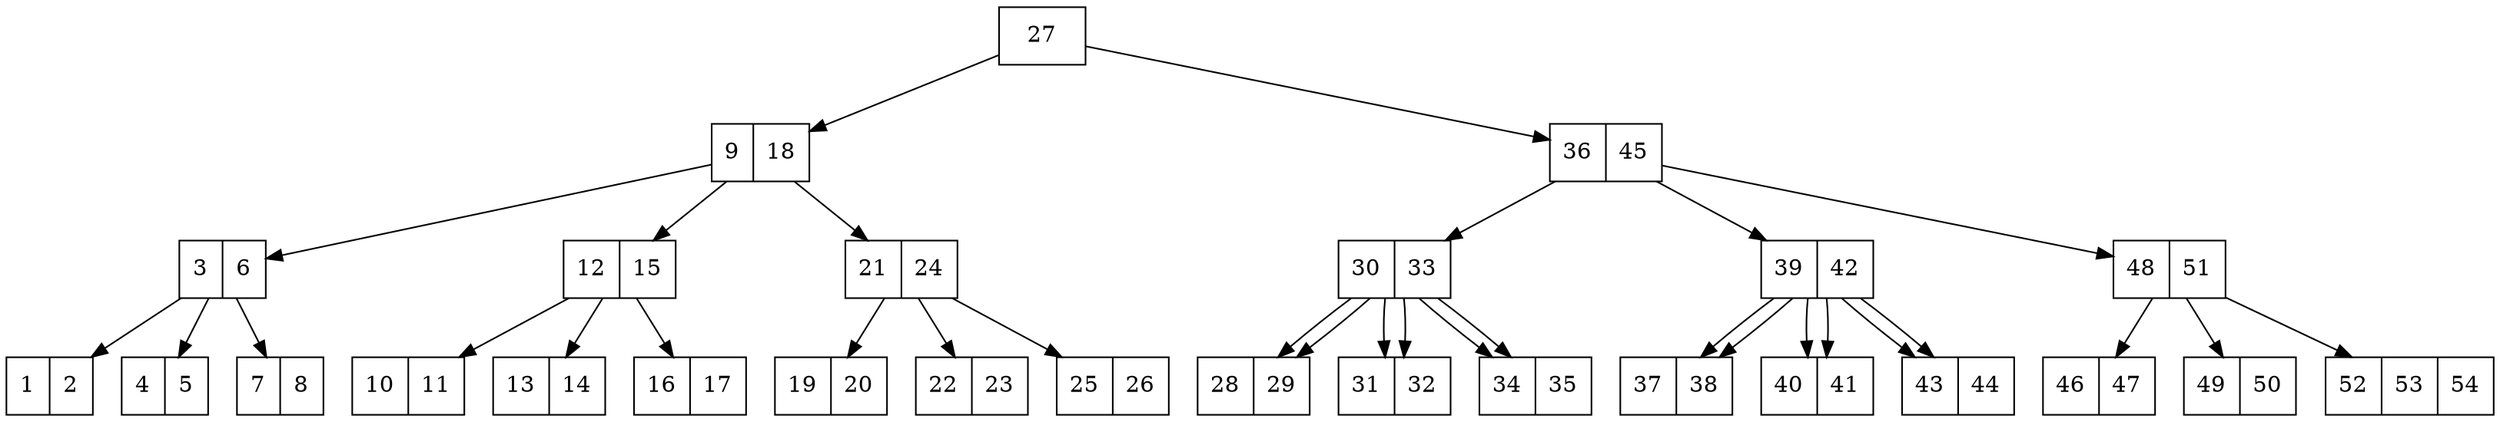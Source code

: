 digraph G{
 node [shape=record];
"176425334239"[shape=record, label="<1>27"];
"176425334239"->"176425330682";
"176425334239"->"176425334233";
"176425330682"[shape=record, label="<1>9|<2>18"];
"176425330682"->"176425330646";
"176425330682"->"176425330676";
"176425330682"->"176425334155";
"176425330646"[shape=record, label="<1>3|<2>6"];
"176425330646"->"176425330631";
"176425330646"->"176425330637";
"176425330646"->"176425330652";
"176425330631"[shape=record, label="<1>1|<2>2"];
"176425330637"[shape=record, label="<1>4|<2>5"];
"176425330652"[shape=record, label="<1>7|<2>8"];
"176425330658"[shape=record, label="<1>10|<2>11"];
"176425330664"[shape=record, label="<1>13|<2>14"];
"176425330676"[shape=record, label="<1>12|<2>15"];
"176425330676"->"176425330658";
"176425330676"->"176425330664";
"176425330676"->"176425330670";
"176425330658"[shape=record, label="<1>10|<2>11"];
"176425330664"[shape=record, label="<1>13|<2>14"];
"176425330670"[shape=record, label="<1>16|<2>17"];
"176425334122"[shape=record, label="<1>19|<2>20"];
"176425334143"[shape=record, label="<1>22|<2>23"];
"176425334155"[shape=record, label="<1>21|<2>24"];
"176425334155"->"176425334122";
"176425334155"->"176425334143";
"176425334155"->"176425334149";
"176425334122"[shape=record, label="<1>19|<2>20"];
"176425334143"[shape=record, label="<1>22|<2>23"];
"176425334149"[shape=record, label="<1>25|<2>26"];
"176425334161"[shape=record, label="<1>28|<2>29"];
"176425334167"[shape=record, label="<1>31|<2>32"];
"176425334179"[shape=record, label="<1>30|<2>33"];
"176425334179"->"176425334161";
"176425334179"->"176425334167";
"176425334179"->"176425334173";
"176425334161"[shape=record, label="<1>28|<2>29"];
"176425334167"[shape=record, label="<1>31|<2>32"];
"176425334173"[shape=record, label="<1>34|<2>35"];
"176425334185"[shape=record, label="<1>37|<2>38"];
"176425334191"[shape=record, label="<1>40|<2>41"];
"176425334203"[shape=record, label="<1>39|<2>42"];
"176425334203"->"176425334185";
"176425334203"->"176425334191";
"176425334203"->"176425334197";
"176425334185"[shape=record, label="<1>37|<2>38"];
"176425334191"[shape=record, label="<1>40|<2>41"];
"176425334197"[shape=record, label="<1>43|<2>44"];
"176425334209"[shape=record, label="<1>46|<2>47"];
"176425334215"[shape=record, label="<1>49|<2>50"];
"176425334233"[shape=record, label="<1>36|<2>45"];
"176425334233"->"176425334179";
"176425334233"->"176425334203";
"176425334233"->"176425334227";
"176425334179"[shape=record, label="<1>30|<2>33"];
"176425334179"->"176425334161";
"176425334179"->"176425334167";
"176425334179"->"176425334173";
"176425334161"[shape=record, label="<1>28|<2>29"];
"176425334167"[shape=record, label="<1>31|<2>32"];
"176425334173"[shape=record, label="<1>34|<2>35"];
"176425334185"[shape=record, label="<1>37|<2>38"];
"176425334191"[shape=record, label="<1>40|<2>41"];
"176425334203"[shape=record, label="<1>39|<2>42"];
"176425334203"->"176425334185";
"176425334203"->"176425334191";
"176425334203"->"176425334197";
"176425334185"[shape=record, label="<1>37|<2>38"];
"176425334191"[shape=record, label="<1>40|<2>41"];
"176425334197"[shape=record, label="<1>43|<2>44"];
"176425334209"[shape=record, label="<1>46|<2>47"];
"176425334215"[shape=record, label="<1>49|<2>50"];
"176425334227"[shape=record, label="<1>48|<2>51"];
"176425334227"->"176425334209";
"176425334227"->"176425334215";
"176425334227"->"176425334221";
"176425334209"[shape=record, label="<1>46|<2>47"];
"176425334215"[shape=record, label="<1>49|<2>50"];
"176425334221"[shape=record, label="<1>52|<2>53|<3>54"];

}
